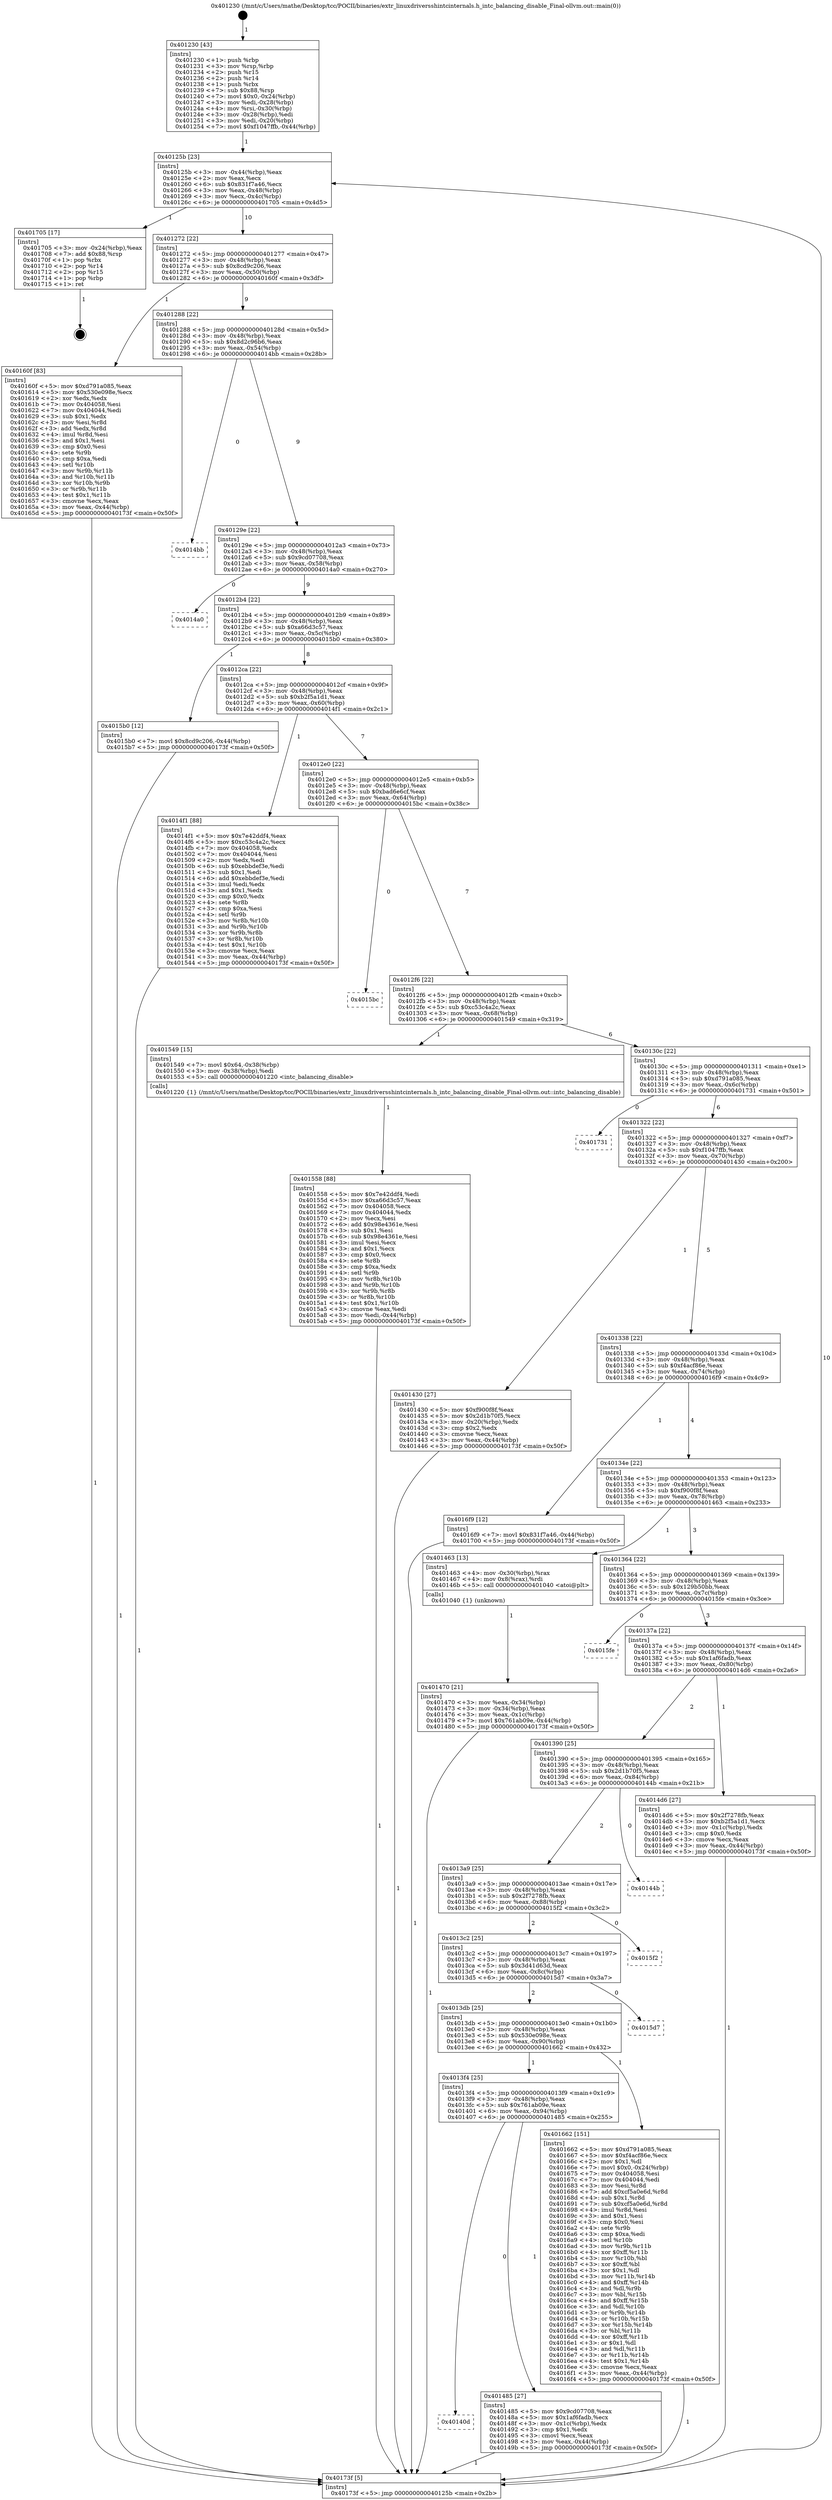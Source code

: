 digraph "0x401230" {
  label = "0x401230 (/mnt/c/Users/mathe/Desktop/tcc/POCII/binaries/extr_linuxdriversshintcinternals.h_intc_balancing_disable_Final-ollvm.out::main(0))"
  labelloc = "t"
  node[shape=record]

  Entry [label="",width=0.3,height=0.3,shape=circle,fillcolor=black,style=filled]
  "0x40125b" [label="{
     0x40125b [23]\l
     | [instrs]\l
     &nbsp;&nbsp;0x40125b \<+3\>: mov -0x44(%rbp),%eax\l
     &nbsp;&nbsp;0x40125e \<+2\>: mov %eax,%ecx\l
     &nbsp;&nbsp;0x401260 \<+6\>: sub $0x831f7a46,%ecx\l
     &nbsp;&nbsp;0x401266 \<+3\>: mov %eax,-0x48(%rbp)\l
     &nbsp;&nbsp;0x401269 \<+3\>: mov %ecx,-0x4c(%rbp)\l
     &nbsp;&nbsp;0x40126c \<+6\>: je 0000000000401705 \<main+0x4d5\>\l
  }"]
  "0x401705" [label="{
     0x401705 [17]\l
     | [instrs]\l
     &nbsp;&nbsp;0x401705 \<+3\>: mov -0x24(%rbp),%eax\l
     &nbsp;&nbsp;0x401708 \<+7\>: add $0x88,%rsp\l
     &nbsp;&nbsp;0x40170f \<+1\>: pop %rbx\l
     &nbsp;&nbsp;0x401710 \<+2\>: pop %r14\l
     &nbsp;&nbsp;0x401712 \<+2\>: pop %r15\l
     &nbsp;&nbsp;0x401714 \<+1\>: pop %rbp\l
     &nbsp;&nbsp;0x401715 \<+1\>: ret\l
  }"]
  "0x401272" [label="{
     0x401272 [22]\l
     | [instrs]\l
     &nbsp;&nbsp;0x401272 \<+5\>: jmp 0000000000401277 \<main+0x47\>\l
     &nbsp;&nbsp;0x401277 \<+3\>: mov -0x48(%rbp),%eax\l
     &nbsp;&nbsp;0x40127a \<+5\>: sub $0x8cd9c206,%eax\l
     &nbsp;&nbsp;0x40127f \<+3\>: mov %eax,-0x50(%rbp)\l
     &nbsp;&nbsp;0x401282 \<+6\>: je 000000000040160f \<main+0x3df\>\l
  }"]
  Exit [label="",width=0.3,height=0.3,shape=circle,fillcolor=black,style=filled,peripheries=2]
  "0x40160f" [label="{
     0x40160f [83]\l
     | [instrs]\l
     &nbsp;&nbsp;0x40160f \<+5\>: mov $0xd791a085,%eax\l
     &nbsp;&nbsp;0x401614 \<+5\>: mov $0x530e098e,%ecx\l
     &nbsp;&nbsp;0x401619 \<+2\>: xor %edx,%edx\l
     &nbsp;&nbsp;0x40161b \<+7\>: mov 0x404058,%esi\l
     &nbsp;&nbsp;0x401622 \<+7\>: mov 0x404044,%edi\l
     &nbsp;&nbsp;0x401629 \<+3\>: sub $0x1,%edx\l
     &nbsp;&nbsp;0x40162c \<+3\>: mov %esi,%r8d\l
     &nbsp;&nbsp;0x40162f \<+3\>: add %edx,%r8d\l
     &nbsp;&nbsp;0x401632 \<+4\>: imul %r8d,%esi\l
     &nbsp;&nbsp;0x401636 \<+3\>: and $0x1,%esi\l
     &nbsp;&nbsp;0x401639 \<+3\>: cmp $0x0,%esi\l
     &nbsp;&nbsp;0x40163c \<+4\>: sete %r9b\l
     &nbsp;&nbsp;0x401640 \<+3\>: cmp $0xa,%edi\l
     &nbsp;&nbsp;0x401643 \<+4\>: setl %r10b\l
     &nbsp;&nbsp;0x401647 \<+3\>: mov %r9b,%r11b\l
     &nbsp;&nbsp;0x40164a \<+3\>: and %r10b,%r11b\l
     &nbsp;&nbsp;0x40164d \<+3\>: xor %r10b,%r9b\l
     &nbsp;&nbsp;0x401650 \<+3\>: or %r9b,%r11b\l
     &nbsp;&nbsp;0x401653 \<+4\>: test $0x1,%r11b\l
     &nbsp;&nbsp;0x401657 \<+3\>: cmovne %ecx,%eax\l
     &nbsp;&nbsp;0x40165a \<+3\>: mov %eax,-0x44(%rbp)\l
     &nbsp;&nbsp;0x40165d \<+5\>: jmp 000000000040173f \<main+0x50f\>\l
  }"]
  "0x401288" [label="{
     0x401288 [22]\l
     | [instrs]\l
     &nbsp;&nbsp;0x401288 \<+5\>: jmp 000000000040128d \<main+0x5d\>\l
     &nbsp;&nbsp;0x40128d \<+3\>: mov -0x48(%rbp),%eax\l
     &nbsp;&nbsp;0x401290 \<+5\>: sub $0x8d2c96b6,%eax\l
     &nbsp;&nbsp;0x401295 \<+3\>: mov %eax,-0x54(%rbp)\l
     &nbsp;&nbsp;0x401298 \<+6\>: je 00000000004014bb \<main+0x28b\>\l
  }"]
  "0x401558" [label="{
     0x401558 [88]\l
     | [instrs]\l
     &nbsp;&nbsp;0x401558 \<+5\>: mov $0x7e42ddf4,%edi\l
     &nbsp;&nbsp;0x40155d \<+5\>: mov $0xa66d3c57,%eax\l
     &nbsp;&nbsp;0x401562 \<+7\>: mov 0x404058,%ecx\l
     &nbsp;&nbsp;0x401569 \<+7\>: mov 0x404044,%edx\l
     &nbsp;&nbsp;0x401570 \<+2\>: mov %ecx,%esi\l
     &nbsp;&nbsp;0x401572 \<+6\>: add $0x98e4361e,%esi\l
     &nbsp;&nbsp;0x401578 \<+3\>: sub $0x1,%esi\l
     &nbsp;&nbsp;0x40157b \<+6\>: sub $0x98e4361e,%esi\l
     &nbsp;&nbsp;0x401581 \<+3\>: imul %esi,%ecx\l
     &nbsp;&nbsp;0x401584 \<+3\>: and $0x1,%ecx\l
     &nbsp;&nbsp;0x401587 \<+3\>: cmp $0x0,%ecx\l
     &nbsp;&nbsp;0x40158a \<+4\>: sete %r8b\l
     &nbsp;&nbsp;0x40158e \<+3\>: cmp $0xa,%edx\l
     &nbsp;&nbsp;0x401591 \<+4\>: setl %r9b\l
     &nbsp;&nbsp;0x401595 \<+3\>: mov %r8b,%r10b\l
     &nbsp;&nbsp;0x401598 \<+3\>: and %r9b,%r10b\l
     &nbsp;&nbsp;0x40159b \<+3\>: xor %r9b,%r8b\l
     &nbsp;&nbsp;0x40159e \<+3\>: or %r8b,%r10b\l
     &nbsp;&nbsp;0x4015a1 \<+4\>: test $0x1,%r10b\l
     &nbsp;&nbsp;0x4015a5 \<+3\>: cmovne %eax,%edi\l
     &nbsp;&nbsp;0x4015a8 \<+3\>: mov %edi,-0x44(%rbp)\l
     &nbsp;&nbsp;0x4015ab \<+5\>: jmp 000000000040173f \<main+0x50f\>\l
  }"]
  "0x4014bb" [label="{
     0x4014bb\l
  }", style=dashed]
  "0x40129e" [label="{
     0x40129e [22]\l
     | [instrs]\l
     &nbsp;&nbsp;0x40129e \<+5\>: jmp 00000000004012a3 \<main+0x73\>\l
     &nbsp;&nbsp;0x4012a3 \<+3\>: mov -0x48(%rbp),%eax\l
     &nbsp;&nbsp;0x4012a6 \<+5\>: sub $0x9cd07708,%eax\l
     &nbsp;&nbsp;0x4012ab \<+3\>: mov %eax,-0x58(%rbp)\l
     &nbsp;&nbsp;0x4012ae \<+6\>: je 00000000004014a0 \<main+0x270\>\l
  }"]
  "0x40140d" [label="{
     0x40140d\l
  }", style=dashed]
  "0x4014a0" [label="{
     0x4014a0\l
  }", style=dashed]
  "0x4012b4" [label="{
     0x4012b4 [22]\l
     | [instrs]\l
     &nbsp;&nbsp;0x4012b4 \<+5\>: jmp 00000000004012b9 \<main+0x89\>\l
     &nbsp;&nbsp;0x4012b9 \<+3\>: mov -0x48(%rbp),%eax\l
     &nbsp;&nbsp;0x4012bc \<+5\>: sub $0xa66d3c57,%eax\l
     &nbsp;&nbsp;0x4012c1 \<+3\>: mov %eax,-0x5c(%rbp)\l
     &nbsp;&nbsp;0x4012c4 \<+6\>: je 00000000004015b0 \<main+0x380\>\l
  }"]
  "0x401485" [label="{
     0x401485 [27]\l
     | [instrs]\l
     &nbsp;&nbsp;0x401485 \<+5\>: mov $0x9cd07708,%eax\l
     &nbsp;&nbsp;0x40148a \<+5\>: mov $0x1af6fadb,%ecx\l
     &nbsp;&nbsp;0x40148f \<+3\>: mov -0x1c(%rbp),%edx\l
     &nbsp;&nbsp;0x401492 \<+3\>: cmp $0x1,%edx\l
     &nbsp;&nbsp;0x401495 \<+3\>: cmovl %ecx,%eax\l
     &nbsp;&nbsp;0x401498 \<+3\>: mov %eax,-0x44(%rbp)\l
     &nbsp;&nbsp;0x40149b \<+5\>: jmp 000000000040173f \<main+0x50f\>\l
  }"]
  "0x4015b0" [label="{
     0x4015b0 [12]\l
     | [instrs]\l
     &nbsp;&nbsp;0x4015b0 \<+7\>: movl $0x8cd9c206,-0x44(%rbp)\l
     &nbsp;&nbsp;0x4015b7 \<+5\>: jmp 000000000040173f \<main+0x50f\>\l
  }"]
  "0x4012ca" [label="{
     0x4012ca [22]\l
     | [instrs]\l
     &nbsp;&nbsp;0x4012ca \<+5\>: jmp 00000000004012cf \<main+0x9f\>\l
     &nbsp;&nbsp;0x4012cf \<+3\>: mov -0x48(%rbp),%eax\l
     &nbsp;&nbsp;0x4012d2 \<+5\>: sub $0xb2f5a1d1,%eax\l
     &nbsp;&nbsp;0x4012d7 \<+3\>: mov %eax,-0x60(%rbp)\l
     &nbsp;&nbsp;0x4012da \<+6\>: je 00000000004014f1 \<main+0x2c1\>\l
  }"]
  "0x4013f4" [label="{
     0x4013f4 [25]\l
     | [instrs]\l
     &nbsp;&nbsp;0x4013f4 \<+5\>: jmp 00000000004013f9 \<main+0x1c9\>\l
     &nbsp;&nbsp;0x4013f9 \<+3\>: mov -0x48(%rbp),%eax\l
     &nbsp;&nbsp;0x4013fc \<+5\>: sub $0x761ab09e,%eax\l
     &nbsp;&nbsp;0x401401 \<+6\>: mov %eax,-0x94(%rbp)\l
     &nbsp;&nbsp;0x401407 \<+6\>: je 0000000000401485 \<main+0x255\>\l
  }"]
  "0x4014f1" [label="{
     0x4014f1 [88]\l
     | [instrs]\l
     &nbsp;&nbsp;0x4014f1 \<+5\>: mov $0x7e42ddf4,%eax\l
     &nbsp;&nbsp;0x4014f6 \<+5\>: mov $0xc53c4a2c,%ecx\l
     &nbsp;&nbsp;0x4014fb \<+7\>: mov 0x404058,%edx\l
     &nbsp;&nbsp;0x401502 \<+7\>: mov 0x404044,%esi\l
     &nbsp;&nbsp;0x401509 \<+2\>: mov %edx,%edi\l
     &nbsp;&nbsp;0x40150b \<+6\>: sub $0xebbdef3e,%edi\l
     &nbsp;&nbsp;0x401511 \<+3\>: sub $0x1,%edi\l
     &nbsp;&nbsp;0x401514 \<+6\>: add $0xebbdef3e,%edi\l
     &nbsp;&nbsp;0x40151a \<+3\>: imul %edi,%edx\l
     &nbsp;&nbsp;0x40151d \<+3\>: and $0x1,%edx\l
     &nbsp;&nbsp;0x401520 \<+3\>: cmp $0x0,%edx\l
     &nbsp;&nbsp;0x401523 \<+4\>: sete %r8b\l
     &nbsp;&nbsp;0x401527 \<+3\>: cmp $0xa,%esi\l
     &nbsp;&nbsp;0x40152a \<+4\>: setl %r9b\l
     &nbsp;&nbsp;0x40152e \<+3\>: mov %r8b,%r10b\l
     &nbsp;&nbsp;0x401531 \<+3\>: and %r9b,%r10b\l
     &nbsp;&nbsp;0x401534 \<+3\>: xor %r9b,%r8b\l
     &nbsp;&nbsp;0x401537 \<+3\>: or %r8b,%r10b\l
     &nbsp;&nbsp;0x40153a \<+4\>: test $0x1,%r10b\l
     &nbsp;&nbsp;0x40153e \<+3\>: cmovne %ecx,%eax\l
     &nbsp;&nbsp;0x401541 \<+3\>: mov %eax,-0x44(%rbp)\l
     &nbsp;&nbsp;0x401544 \<+5\>: jmp 000000000040173f \<main+0x50f\>\l
  }"]
  "0x4012e0" [label="{
     0x4012e0 [22]\l
     | [instrs]\l
     &nbsp;&nbsp;0x4012e0 \<+5\>: jmp 00000000004012e5 \<main+0xb5\>\l
     &nbsp;&nbsp;0x4012e5 \<+3\>: mov -0x48(%rbp),%eax\l
     &nbsp;&nbsp;0x4012e8 \<+5\>: sub $0xbad6e6cf,%eax\l
     &nbsp;&nbsp;0x4012ed \<+3\>: mov %eax,-0x64(%rbp)\l
     &nbsp;&nbsp;0x4012f0 \<+6\>: je 00000000004015bc \<main+0x38c\>\l
  }"]
  "0x401662" [label="{
     0x401662 [151]\l
     | [instrs]\l
     &nbsp;&nbsp;0x401662 \<+5\>: mov $0xd791a085,%eax\l
     &nbsp;&nbsp;0x401667 \<+5\>: mov $0xf4acf86e,%ecx\l
     &nbsp;&nbsp;0x40166c \<+2\>: mov $0x1,%dl\l
     &nbsp;&nbsp;0x40166e \<+7\>: movl $0x0,-0x24(%rbp)\l
     &nbsp;&nbsp;0x401675 \<+7\>: mov 0x404058,%esi\l
     &nbsp;&nbsp;0x40167c \<+7\>: mov 0x404044,%edi\l
     &nbsp;&nbsp;0x401683 \<+3\>: mov %esi,%r8d\l
     &nbsp;&nbsp;0x401686 \<+7\>: add $0xcf5a0e6d,%r8d\l
     &nbsp;&nbsp;0x40168d \<+4\>: sub $0x1,%r8d\l
     &nbsp;&nbsp;0x401691 \<+7\>: sub $0xcf5a0e6d,%r8d\l
     &nbsp;&nbsp;0x401698 \<+4\>: imul %r8d,%esi\l
     &nbsp;&nbsp;0x40169c \<+3\>: and $0x1,%esi\l
     &nbsp;&nbsp;0x40169f \<+3\>: cmp $0x0,%esi\l
     &nbsp;&nbsp;0x4016a2 \<+4\>: sete %r9b\l
     &nbsp;&nbsp;0x4016a6 \<+3\>: cmp $0xa,%edi\l
     &nbsp;&nbsp;0x4016a9 \<+4\>: setl %r10b\l
     &nbsp;&nbsp;0x4016ad \<+3\>: mov %r9b,%r11b\l
     &nbsp;&nbsp;0x4016b0 \<+4\>: xor $0xff,%r11b\l
     &nbsp;&nbsp;0x4016b4 \<+3\>: mov %r10b,%bl\l
     &nbsp;&nbsp;0x4016b7 \<+3\>: xor $0xff,%bl\l
     &nbsp;&nbsp;0x4016ba \<+3\>: xor $0x1,%dl\l
     &nbsp;&nbsp;0x4016bd \<+3\>: mov %r11b,%r14b\l
     &nbsp;&nbsp;0x4016c0 \<+4\>: and $0xff,%r14b\l
     &nbsp;&nbsp;0x4016c4 \<+3\>: and %dl,%r9b\l
     &nbsp;&nbsp;0x4016c7 \<+3\>: mov %bl,%r15b\l
     &nbsp;&nbsp;0x4016ca \<+4\>: and $0xff,%r15b\l
     &nbsp;&nbsp;0x4016ce \<+3\>: and %dl,%r10b\l
     &nbsp;&nbsp;0x4016d1 \<+3\>: or %r9b,%r14b\l
     &nbsp;&nbsp;0x4016d4 \<+3\>: or %r10b,%r15b\l
     &nbsp;&nbsp;0x4016d7 \<+3\>: xor %r15b,%r14b\l
     &nbsp;&nbsp;0x4016da \<+3\>: or %bl,%r11b\l
     &nbsp;&nbsp;0x4016dd \<+4\>: xor $0xff,%r11b\l
     &nbsp;&nbsp;0x4016e1 \<+3\>: or $0x1,%dl\l
     &nbsp;&nbsp;0x4016e4 \<+3\>: and %dl,%r11b\l
     &nbsp;&nbsp;0x4016e7 \<+3\>: or %r11b,%r14b\l
     &nbsp;&nbsp;0x4016ea \<+4\>: test $0x1,%r14b\l
     &nbsp;&nbsp;0x4016ee \<+3\>: cmovne %ecx,%eax\l
     &nbsp;&nbsp;0x4016f1 \<+3\>: mov %eax,-0x44(%rbp)\l
     &nbsp;&nbsp;0x4016f4 \<+5\>: jmp 000000000040173f \<main+0x50f\>\l
  }"]
  "0x4015bc" [label="{
     0x4015bc\l
  }", style=dashed]
  "0x4012f6" [label="{
     0x4012f6 [22]\l
     | [instrs]\l
     &nbsp;&nbsp;0x4012f6 \<+5\>: jmp 00000000004012fb \<main+0xcb\>\l
     &nbsp;&nbsp;0x4012fb \<+3\>: mov -0x48(%rbp),%eax\l
     &nbsp;&nbsp;0x4012fe \<+5\>: sub $0xc53c4a2c,%eax\l
     &nbsp;&nbsp;0x401303 \<+3\>: mov %eax,-0x68(%rbp)\l
     &nbsp;&nbsp;0x401306 \<+6\>: je 0000000000401549 \<main+0x319\>\l
  }"]
  "0x4013db" [label="{
     0x4013db [25]\l
     | [instrs]\l
     &nbsp;&nbsp;0x4013db \<+5\>: jmp 00000000004013e0 \<main+0x1b0\>\l
     &nbsp;&nbsp;0x4013e0 \<+3\>: mov -0x48(%rbp),%eax\l
     &nbsp;&nbsp;0x4013e3 \<+5\>: sub $0x530e098e,%eax\l
     &nbsp;&nbsp;0x4013e8 \<+6\>: mov %eax,-0x90(%rbp)\l
     &nbsp;&nbsp;0x4013ee \<+6\>: je 0000000000401662 \<main+0x432\>\l
  }"]
  "0x401549" [label="{
     0x401549 [15]\l
     | [instrs]\l
     &nbsp;&nbsp;0x401549 \<+7\>: movl $0x64,-0x38(%rbp)\l
     &nbsp;&nbsp;0x401550 \<+3\>: mov -0x38(%rbp),%edi\l
     &nbsp;&nbsp;0x401553 \<+5\>: call 0000000000401220 \<intc_balancing_disable\>\l
     | [calls]\l
     &nbsp;&nbsp;0x401220 \{1\} (/mnt/c/Users/mathe/Desktop/tcc/POCII/binaries/extr_linuxdriversshintcinternals.h_intc_balancing_disable_Final-ollvm.out::intc_balancing_disable)\l
  }"]
  "0x40130c" [label="{
     0x40130c [22]\l
     | [instrs]\l
     &nbsp;&nbsp;0x40130c \<+5\>: jmp 0000000000401311 \<main+0xe1\>\l
     &nbsp;&nbsp;0x401311 \<+3\>: mov -0x48(%rbp),%eax\l
     &nbsp;&nbsp;0x401314 \<+5\>: sub $0xd791a085,%eax\l
     &nbsp;&nbsp;0x401319 \<+3\>: mov %eax,-0x6c(%rbp)\l
     &nbsp;&nbsp;0x40131c \<+6\>: je 0000000000401731 \<main+0x501\>\l
  }"]
  "0x4015d7" [label="{
     0x4015d7\l
  }", style=dashed]
  "0x401731" [label="{
     0x401731\l
  }", style=dashed]
  "0x401322" [label="{
     0x401322 [22]\l
     | [instrs]\l
     &nbsp;&nbsp;0x401322 \<+5\>: jmp 0000000000401327 \<main+0xf7\>\l
     &nbsp;&nbsp;0x401327 \<+3\>: mov -0x48(%rbp),%eax\l
     &nbsp;&nbsp;0x40132a \<+5\>: sub $0xf1047ffb,%eax\l
     &nbsp;&nbsp;0x40132f \<+3\>: mov %eax,-0x70(%rbp)\l
     &nbsp;&nbsp;0x401332 \<+6\>: je 0000000000401430 \<main+0x200\>\l
  }"]
  "0x4013c2" [label="{
     0x4013c2 [25]\l
     | [instrs]\l
     &nbsp;&nbsp;0x4013c2 \<+5\>: jmp 00000000004013c7 \<main+0x197\>\l
     &nbsp;&nbsp;0x4013c7 \<+3\>: mov -0x48(%rbp),%eax\l
     &nbsp;&nbsp;0x4013ca \<+5\>: sub $0x3d41d63d,%eax\l
     &nbsp;&nbsp;0x4013cf \<+6\>: mov %eax,-0x8c(%rbp)\l
     &nbsp;&nbsp;0x4013d5 \<+6\>: je 00000000004015d7 \<main+0x3a7\>\l
  }"]
  "0x401430" [label="{
     0x401430 [27]\l
     | [instrs]\l
     &nbsp;&nbsp;0x401430 \<+5\>: mov $0xf900f8f,%eax\l
     &nbsp;&nbsp;0x401435 \<+5\>: mov $0x2d1b70f5,%ecx\l
     &nbsp;&nbsp;0x40143a \<+3\>: mov -0x20(%rbp),%edx\l
     &nbsp;&nbsp;0x40143d \<+3\>: cmp $0x2,%edx\l
     &nbsp;&nbsp;0x401440 \<+3\>: cmovne %ecx,%eax\l
     &nbsp;&nbsp;0x401443 \<+3\>: mov %eax,-0x44(%rbp)\l
     &nbsp;&nbsp;0x401446 \<+5\>: jmp 000000000040173f \<main+0x50f\>\l
  }"]
  "0x401338" [label="{
     0x401338 [22]\l
     | [instrs]\l
     &nbsp;&nbsp;0x401338 \<+5\>: jmp 000000000040133d \<main+0x10d\>\l
     &nbsp;&nbsp;0x40133d \<+3\>: mov -0x48(%rbp),%eax\l
     &nbsp;&nbsp;0x401340 \<+5\>: sub $0xf4acf86e,%eax\l
     &nbsp;&nbsp;0x401345 \<+3\>: mov %eax,-0x74(%rbp)\l
     &nbsp;&nbsp;0x401348 \<+6\>: je 00000000004016f9 \<main+0x4c9\>\l
  }"]
  "0x40173f" [label="{
     0x40173f [5]\l
     | [instrs]\l
     &nbsp;&nbsp;0x40173f \<+5\>: jmp 000000000040125b \<main+0x2b\>\l
  }"]
  "0x401230" [label="{
     0x401230 [43]\l
     | [instrs]\l
     &nbsp;&nbsp;0x401230 \<+1\>: push %rbp\l
     &nbsp;&nbsp;0x401231 \<+3\>: mov %rsp,%rbp\l
     &nbsp;&nbsp;0x401234 \<+2\>: push %r15\l
     &nbsp;&nbsp;0x401236 \<+2\>: push %r14\l
     &nbsp;&nbsp;0x401238 \<+1\>: push %rbx\l
     &nbsp;&nbsp;0x401239 \<+7\>: sub $0x88,%rsp\l
     &nbsp;&nbsp;0x401240 \<+7\>: movl $0x0,-0x24(%rbp)\l
     &nbsp;&nbsp;0x401247 \<+3\>: mov %edi,-0x28(%rbp)\l
     &nbsp;&nbsp;0x40124a \<+4\>: mov %rsi,-0x30(%rbp)\l
     &nbsp;&nbsp;0x40124e \<+3\>: mov -0x28(%rbp),%edi\l
     &nbsp;&nbsp;0x401251 \<+3\>: mov %edi,-0x20(%rbp)\l
     &nbsp;&nbsp;0x401254 \<+7\>: movl $0xf1047ffb,-0x44(%rbp)\l
  }"]
  "0x4015f2" [label="{
     0x4015f2\l
  }", style=dashed]
  "0x4016f9" [label="{
     0x4016f9 [12]\l
     | [instrs]\l
     &nbsp;&nbsp;0x4016f9 \<+7\>: movl $0x831f7a46,-0x44(%rbp)\l
     &nbsp;&nbsp;0x401700 \<+5\>: jmp 000000000040173f \<main+0x50f\>\l
  }"]
  "0x40134e" [label="{
     0x40134e [22]\l
     | [instrs]\l
     &nbsp;&nbsp;0x40134e \<+5\>: jmp 0000000000401353 \<main+0x123\>\l
     &nbsp;&nbsp;0x401353 \<+3\>: mov -0x48(%rbp),%eax\l
     &nbsp;&nbsp;0x401356 \<+5\>: sub $0xf900f8f,%eax\l
     &nbsp;&nbsp;0x40135b \<+3\>: mov %eax,-0x78(%rbp)\l
     &nbsp;&nbsp;0x40135e \<+6\>: je 0000000000401463 \<main+0x233\>\l
  }"]
  "0x4013a9" [label="{
     0x4013a9 [25]\l
     | [instrs]\l
     &nbsp;&nbsp;0x4013a9 \<+5\>: jmp 00000000004013ae \<main+0x17e\>\l
     &nbsp;&nbsp;0x4013ae \<+3\>: mov -0x48(%rbp),%eax\l
     &nbsp;&nbsp;0x4013b1 \<+5\>: sub $0x2f7278fb,%eax\l
     &nbsp;&nbsp;0x4013b6 \<+6\>: mov %eax,-0x88(%rbp)\l
     &nbsp;&nbsp;0x4013bc \<+6\>: je 00000000004015f2 \<main+0x3c2\>\l
  }"]
  "0x401463" [label="{
     0x401463 [13]\l
     | [instrs]\l
     &nbsp;&nbsp;0x401463 \<+4\>: mov -0x30(%rbp),%rax\l
     &nbsp;&nbsp;0x401467 \<+4\>: mov 0x8(%rax),%rdi\l
     &nbsp;&nbsp;0x40146b \<+5\>: call 0000000000401040 \<atoi@plt\>\l
     | [calls]\l
     &nbsp;&nbsp;0x401040 \{1\} (unknown)\l
  }"]
  "0x401364" [label="{
     0x401364 [22]\l
     | [instrs]\l
     &nbsp;&nbsp;0x401364 \<+5\>: jmp 0000000000401369 \<main+0x139\>\l
     &nbsp;&nbsp;0x401369 \<+3\>: mov -0x48(%rbp),%eax\l
     &nbsp;&nbsp;0x40136c \<+5\>: sub $0x129b50bb,%eax\l
     &nbsp;&nbsp;0x401371 \<+3\>: mov %eax,-0x7c(%rbp)\l
     &nbsp;&nbsp;0x401374 \<+6\>: je 00000000004015fe \<main+0x3ce\>\l
  }"]
  "0x401470" [label="{
     0x401470 [21]\l
     | [instrs]\l
     &nbsp;&nbsp;0x401470 \<+3\>: mov %eax,-0x34(%rbp)\l
     &nbsp;&nbsp;0x401473 \<+3\>: mov -0x34(%rbp),%eax\l
     &nbsp;&nbsp;0x401476 \<+3\>: mov %eax,-0x1c(%rbp)\l
     &nbsp;&nbsp;0x401479 \<+7\>: movl $0x761ab09e,-0x44(%rbp)\l
     &nbsp;&nbsp;0x401480 \<+5\>: jmp 000000000040173f \<main+0x50f\>\l
  }"]
  "0x40144b" [label="{
     0x40144b\l
  }", style=dashed]
  "0x4015fe" [label="{
     0x4015fe\l
  }", style=dashed]
  "0x40137a" [label="{
     0x40137a [22]\l
     | [instrs]\l
     &nbsp;&nbsp;0x40137a \<+5\>: jmp 000000000040137f \<main+0x14f\>\l
     &nbsp;&nbsp;0x40137f \<+3\>: mov -0x48(%rbp),%eax\l
     &nbsp;&nbsp;0x401382 \<+5\>: sub $0x1af6fadb,%eax\l
     &nbsp;&nbsp;0x401387 \<+3\>: mov %eax,-0x80(%rbp)\l
     &nbsp;&nbsp;0x40138a \<+6\>: je 00000000004014d6 \<main+0x2a6\>\l
  }"]
  "0x401390" [label="{
     0x401390 [25]\l
     | [instrs]\l
     &nbsp;&nbsp;0x401390 \<+5\>: jmp 0000000000401395 \<main+0x165\>\l
     &nbsp;&nbsp;0x401395 \<+3\>: mov -0x48(%rbp),%eax\l
     &nbsp;&nbsp;0x401398 \<+5\>: sub $0x2d1b70f5,%eax\l
     &nbsp;&nbsp;0x40139d \<+6\>: mov %eax,-0x84(%rbp)\l
     &nbsp;&nbsp;0x4013a3 \<+6\>: je 000000000040144b \<main+0x21b\>\l
  }"]
  "0x4014d6" [label="{
     0x4014d6 [27]\l
     | [instrs]\l
     &nbsp;&nbsp;0x4014d6 \<+5\>: mov $0x2f7278fb,%eax\l
     &nbsp;&nbsp;0x4014db \<+5\>: mov $0xb2f5a1d1,%ecx\l
     &nbsp;&nbsp;0x4014e0 \<+3\>: mov -0x1c(%rbp),%edx\l
     &nbsp;&nbsp;0x4014e3 \<+3\>: cmp $0x0,%edx\l
     &nbsp;&nbsp;0x4014e6 \<+3\>: cmove %ecx,%eax\l
     &nbsp;&nbsp;0x4014e9 \<+3\>: mov %eax,-0x44(%rbp)\l
     &nbsp;&nbsp;0x4014ec \<+5\>: jmp 000000000040173f \<main+0x50f\>\l
  }"]
  Entry -> "0x401230" [label=" 1"]
  "0x40125b" -> "0x401705" [label=" 1"]
  "0x40125b" -> "0x401272" [label=" 10"]
  "0x401705" -> Exit [label=" 1"]
  "0x401272" -> "0x40160f" [label=" 1"]
  "0x401272" -> "0x401288" [label=" 9"]
  "0x4016f9" -> "0x40173f" [label=" 1"]
  "0x401288" -> "0x4014bb" [label=" 0"]
  "0x401288" -> "0x40129e" [label=" 9"]
  "0x401662" -> "0x40173f" [label=" 1"]
  "0x40129e" -> "0x4014a0" [label=" 0"]
  "0x40129e" -> "0x4012b4" [label=" 9"]
  "0x40160f" -> "0x40173f" [label=" 1"]
  "0x4012b4" -> "0x4015b0" [label=" 1"]
  "0x4012b4" -> "0x4012ca" [label=" 8"]
  "0x4015b0" -> "0x40173f" [label=" 1"]
  "0x4012ca" -> "0x4014f1" [label=" 1"]
  "0x4012ca" -> "0x4012e0" [label=" 7"]
  "0x401549" -> "0x401558" [label=" 1"]
  "0x4012e0" -> "0x4015bc" [label=" 0"]
  "0x4012e0" -> "0x4012f6" [label=" 7"]
  "0x4014f1" -> "0x40173f" [label=" 1"]
  "0x4012f6" -> "0x401549" [label=" 1"]
  "0x4012f6" -> "0x40130c" [label=" 6"]
  "0x401485" -> "0x40173f" [label=" 1"]
  "0x40130c" -> "0x401731" [label=" 0"]
  "0x40130c" -> "0x401322" [label=" 6"]
  "0x4013f4" -> "0x40140d" [label=" 0"]
  "0x401322" -> "0x401430" [label=" 1"]
  "0x401322" -> "0x401338" [label=" 5"]
  "0x401430" -> "0x40173f" [label=" 1"]
  "0x401230" -> "0x40125b" [label=" 1"]
  "0x40173f" -> "0x40125b" [label=" 10"]
  "0x401558" -> "0x40173f" [label=" 1"]
  "0x401338" -> "0x4016f9" [label=" 1"]
  "0x401338" -> "0x40134e" [label=" 4"]
  "0x4013db" -> "0x4013f4" [label=" 1"]
  "0x40134e" -> "0x401463" [label=" 1"]
  "0x40134e" -> "0x401364" [label=" 3"]
  "0x401463" -> "0x401470" [label=" 1"]
  "0x401470" -> "0x40173f" [label=" 1"]
  "0x4014d6" -> "0x40173f" [label=" 1"]
  "0x401364" -> "0x4015fe" [label=" 0"]
  "0x401364" -> "0x40137a" [label=" 3"]
  "0x4013c2" -> "0x4013db" [label=" 2"]
  "0x40137a" -> "0x4014d6" [label=" 1"]
  "0x40137a" -> "0x401390" [label=" 2"]
  "0x4013c2" -> "0x4015d7" [label=" 0"]
  "0x401390" -> "0x40144b" [label=" 0"]
  "0x401390" -> "0x4013a9" [label=" 2"]
  "0x4013db" -> "0x401662" [label=" 1"]
  "0x4013a9" -> "0x4015f2" [label=" 0"]
  "0x4013a9" -> "0x4013c2" [label=" 2"]
  "0x4013f4" -> "0x401485" [label=" 1"]
}
